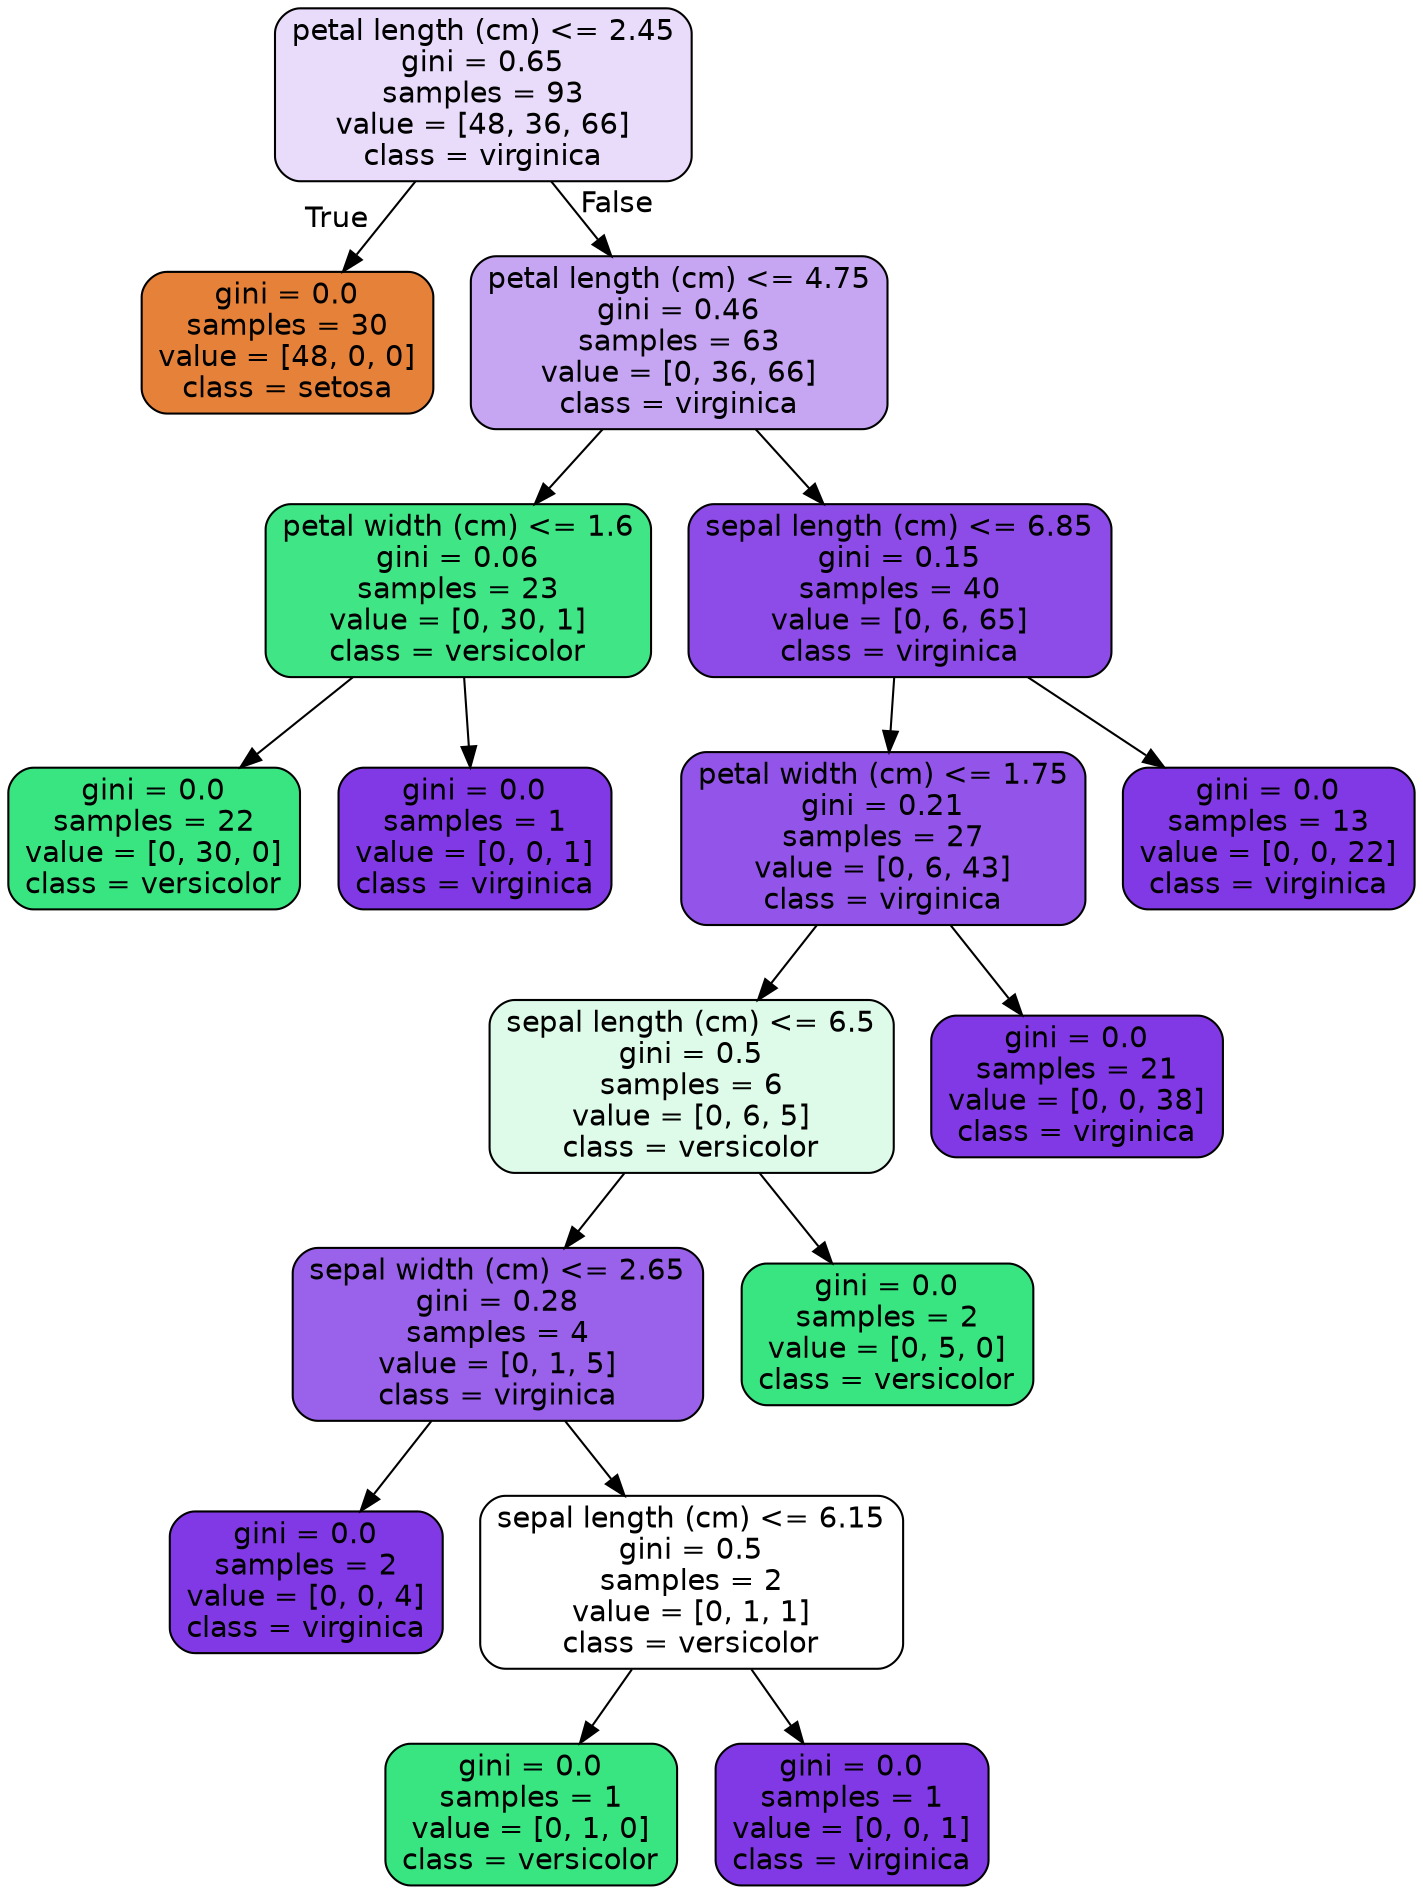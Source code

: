 digraph Tree {
node [shape=box, style="filled, rounded", color="black", fontname="helvetica"] ;
edge [fontname="helvetica"] ;
0 [label="petal length (cm) <= 2.45\ngini = 0.65\nsamples = 93\nvalue = [48, 36, 66]\nclass = virginica", fillcolor="#e9dcfa"] ;
1 [label="gini = 0.0\nsamples = 30\nvalue = [48, 0, 0]\nclass = setosa", fillcolor="#e58139"] ;
0 -> 1 [labeldistance=2.5, labelangle=45, headlabel="True"] ;
2 [label="petal length (cm) <= 4.75\ngini = 0.46\nsamples = 63\nvalue = [0, 36, 66]\nclass = virginica", fillcolor="#c6a5f3"] ;
0 -> 2 [labeldistance=2.5, labelangle=-45, headlabel="False"] ;
3 [label="petal width (cm) <= 1.6\ngini = 0.06\nsamples = 23\nvalue = [0, 30, 1]\nclass = versicolor", fillcolor="#40e685"] ;
2 -> 3 ;
4 [label="gini = 0.0\nsamples = 22\nvalue = [0, 30, 0]\nclass = versicolor", fillcolor="#39e581"] ;
3 -> 4 ;
5 [label="gini = 0.0\nsamples = 1\nvalue = [0, 0, 1]\nclass = virginica", fillcolor="#8139e5"] ;
3 -> 5 ;
6 [label="sepal length (cm) <= 6.85\ngini = 0.15\nsamples = 40\nvalue = [0, 6, 65]\nclass = virginica", fillcolor="#8d4be7"] ;
2 -> 6 ;
7 [label="petal width (cm) <= 1.75\ngini = 0.21\nsamples = 27\nvalue = [0, 6, 43]\nclass = virginica", fillcolor="#9355e9"] ;
6 -> 7 ;
8 [label="sepal length (cm) <= 6.5\ngini = 0.5\nsamples = 6\nvalue = [0, 6, 5]\nclass = versicolor", fillcolor="#defbea"] ;
7 -> 8 ;
9 [label="sepal width (cm) <= 2.65\ngini = 0.28\nsamples = 4\nvalue = [0, 1, 5]\nclass = virginica", fillcolor="#9a61ea"] ;
8 -> 9 ;
10 [label="gini = 0.0\nsamples = 2\nvalue = [0, 0, 4]\nclass = virginica", fillcolor="#8139e5"] ;
9 -> 10 ;
11 [label="sepal length (cm) <= 6.15\ngini = 0.5\nsamples = 2\nvalue = [0, 1, 1]\nclass = versicolor", fillcolor="#ffffff"] ;
9 -> 11 ;
12 [label="gini = 0.0\nsamples = 1\nvalue = [0, 1, 0]\nclass = versicolor", fillcolor="#39e581"] ;
11 -> 12 ;
13 [label="gini = 0.0\nsamples = 1\nvalue = [0, 0, 1]\nclass = virginica", fillcolor="#8139e5"] ;
11 -> 13 ;
14 [label="gini = 0.0\nsamples = 2\nvalue = [0, 5, 0]\nclass = versicolor", fillcolor="#39e581"] ;
8 -> 14 ;
15 [label="gini = 0.0\nsamples = 21\nvalue = [0, 0, 38]\nclass = virginica", fillcolor="#8139e5"] ;
7 -> 15 ;
16 [label="gini = 0.0\nsamples = 13\nvalue = [0, 0, 22]\nclass = virginica", fillcolor="#8139e5"] ;
6 -> 16 ;
}